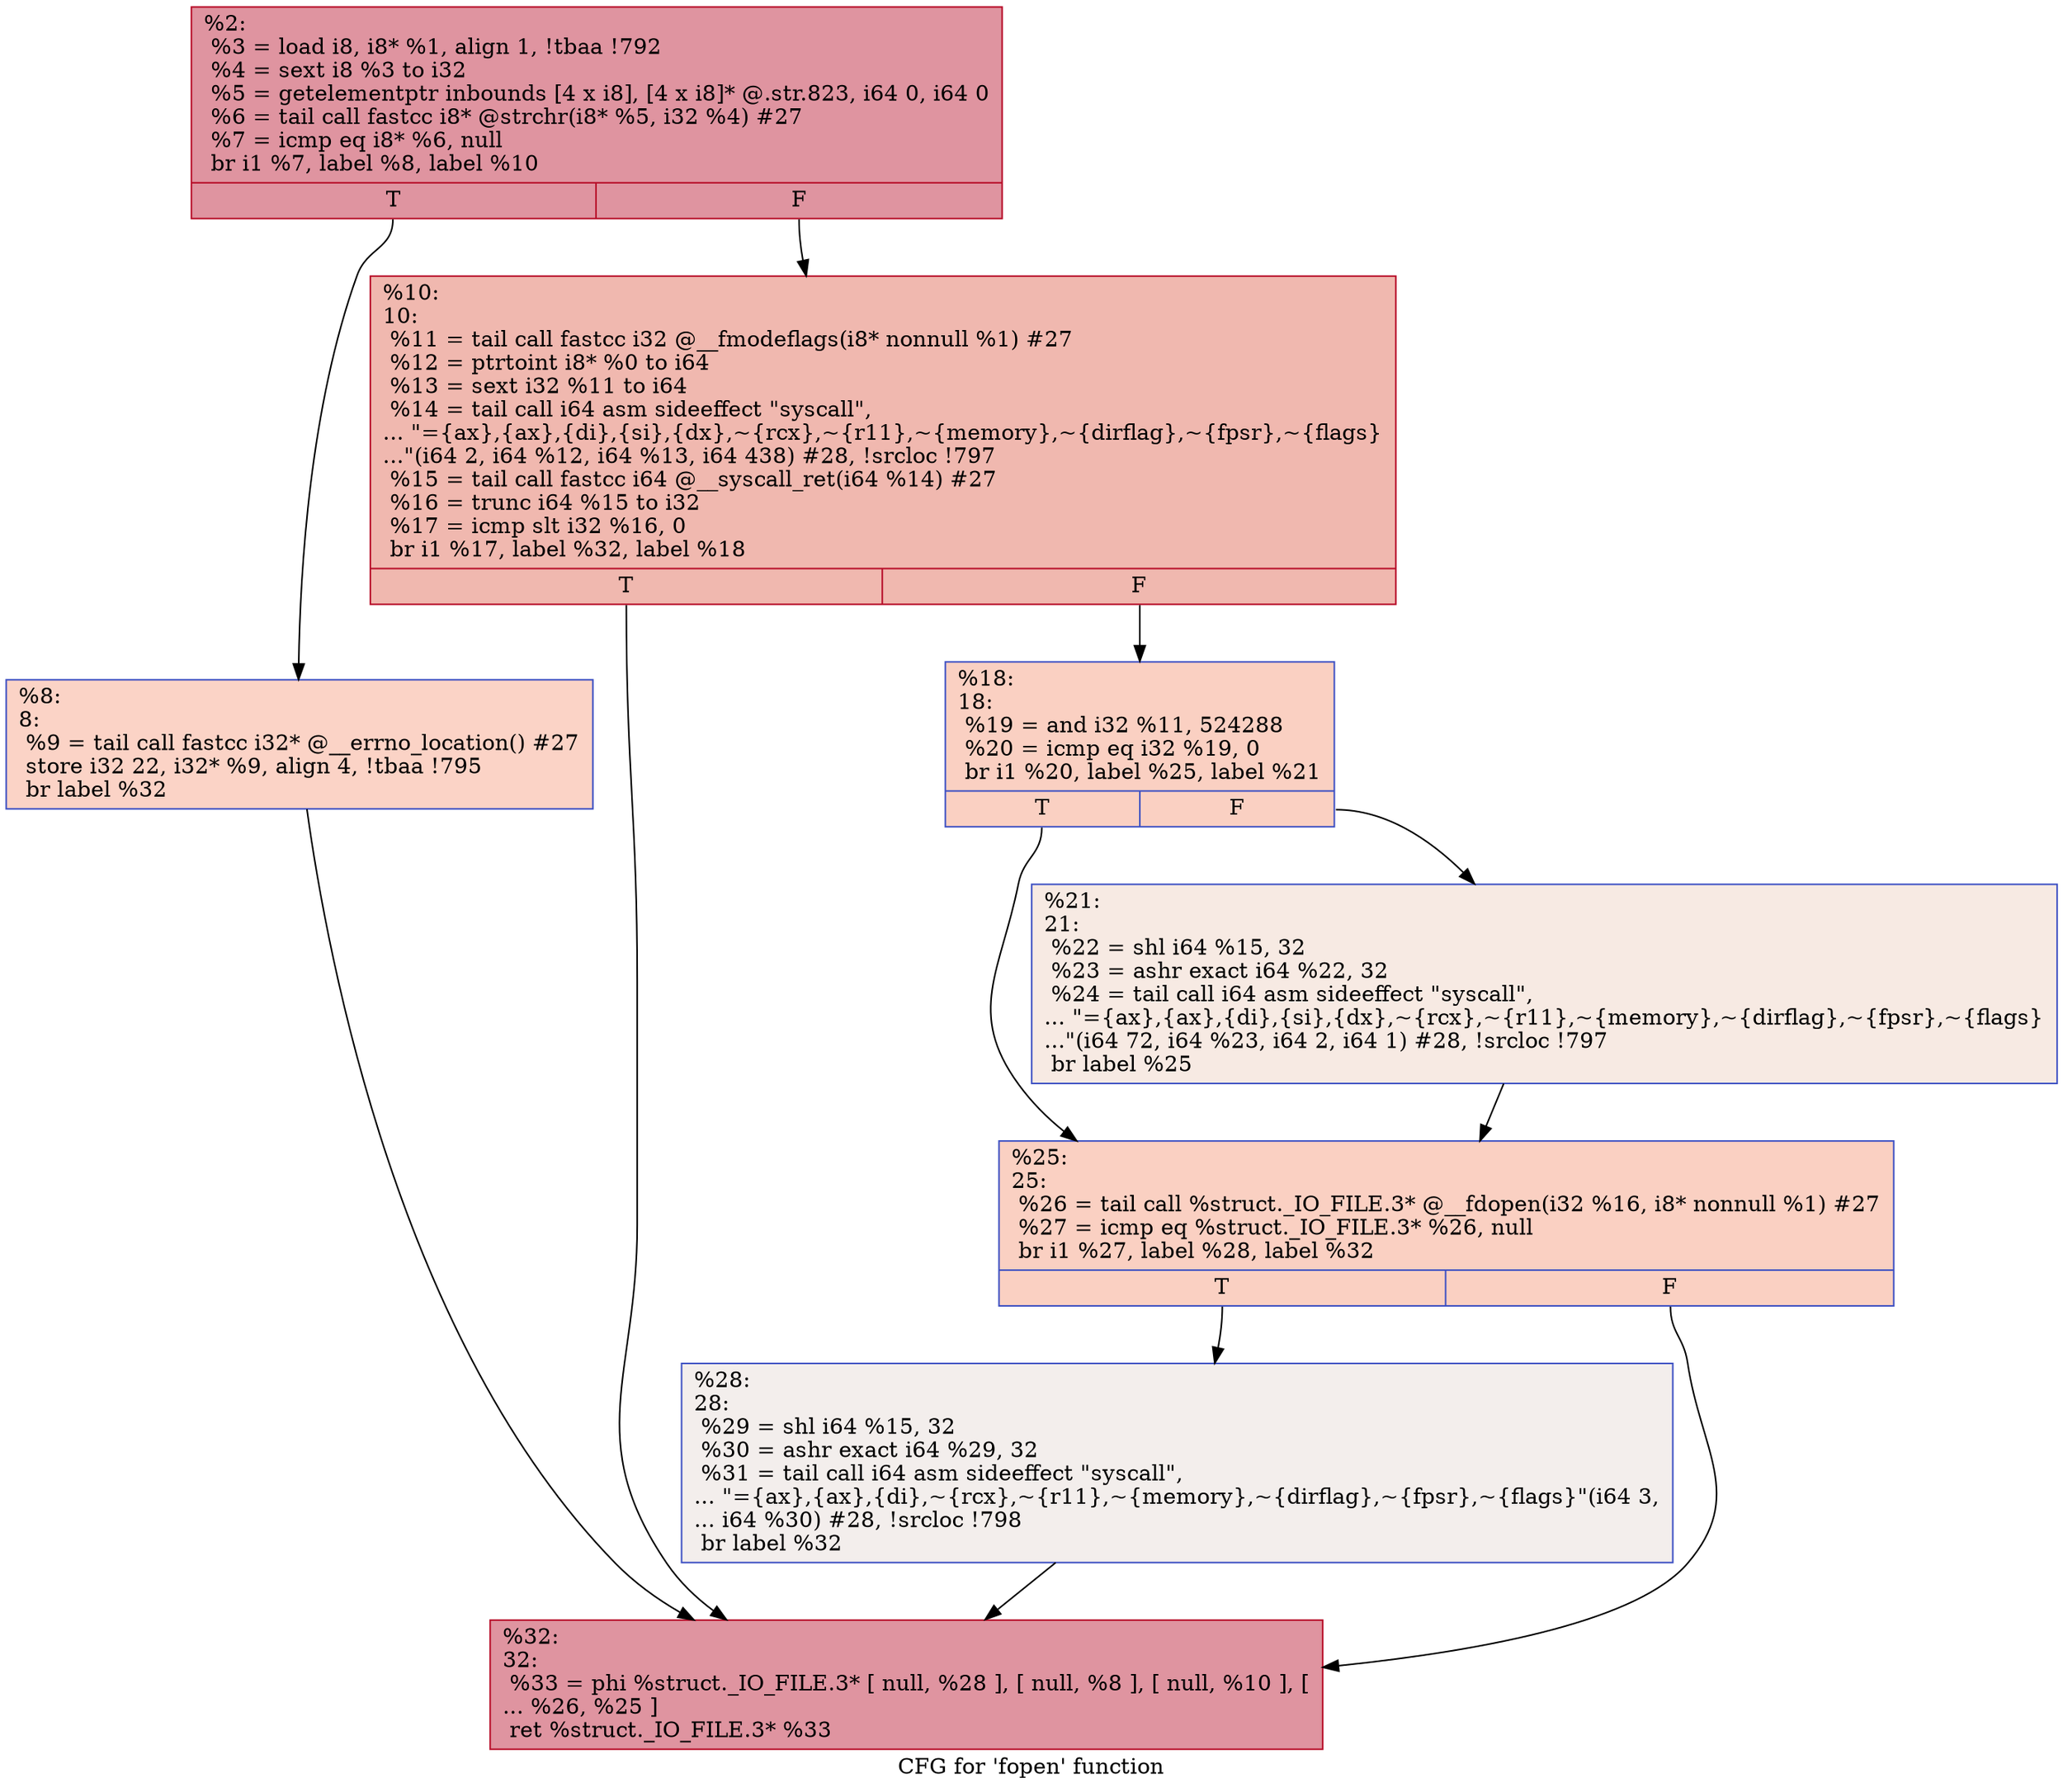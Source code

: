 digraph "CFG for 'fopen' function" {
	label="CFG for 'fopen' function";

	Node0x251cbd0 [shape=record,color="#b70d28ff", style=filled, fillcolor="#b70d2870",label="{%2:\l  %3 = load i8, i8* %1, align 1, !tbaa !792\l  %4 = sext i8 %3 to i32\l  %5 = getelementptr inbounds [4 x i8], [4 x i8]* @.str.823, i64 0, i64 0\l  %6 = tail call fastcc i8* @strchr(i8* %5, i32 %4) #27\l  %7 = icmp eq i8* %6, null\l  br i1 %7, label %8, label %10\l|{<s0>T|<s1>F}}"];
	Node0x251cbd0:s0 -> Node0x251d080;
	Node0x251cbd0:s1 -> Node0x251d0d0;
	Node0x251d080 [shape=record,color="#3d50c3ff", style=filled, fillcolor="#f59c7d70",label="{%8:\l8:                                                \l  %9 = tail call fastcc i32* @__errno_location() #27\l  store i32 22, i32* %9, align 4, !tbaa !795\l  br label %32\l}"];
	Node0x251d080 -> Node0x251d260;
	Node0x251d0d0 [shape=record,color="#b70d28ff", style=filled, fillcolor="#dc5d4a70",label="{%10:\l10:                                               \l  %11 = tail call fastcc i32 @__fmodeflags(i8* nonnull %1) #27\l  %12 = ptrtoint i8* %0 to i64\l  %13 = sext i32 %11 to i64\l  %14 = tail call i64 asm sideeffect \"syscall\",\l... \"=\{ax\},\{ax\},\{di\},\{si\},\{dx\},~\{rcx\},~\{r11\},~\{memory\},~\{dirflag\},~\{fpsr\},~\{flags\}\l...\"(i64 2, i64 %12, i64 %13, i64 438) #28, !srcloc !797\l  %15 = tail call fastcc i64 @__syscall_ret(i64 %14) #27\l  %16 = trunc i64 %15 to i32\l  %17 = icmp slt i32 %16, 0\l  br i1 %17, label %32, label %18\l|{<s0>T|<s1>F}}"];
	Node0x251d0d0:s0 -> Node0x251d260;
	Node0x251d0d0:s1 -> Node0x251d120;
	Node0x251d120 [shape=record,color="#3d50c3ff", style=filled, fillcolor="#f3947570",label="{%18:\l18:                                               \l  %19 = and i32 %11, 524288\l  %20 = icmp eq i32 %19, 0\l  br i1 %20, label %25, label %21\l|{<s0>T|<s1>F}}"];
	Node0x251d120:s0 -> Node0x251d1c0;
	Node0x251d120:s1 -> Node0x251d170;
	Node0x251d170 [shape=record,color="#3d50c3ff", style=filled, fillcolor="#eed0c070",label="{%21:\l21:                                               \l  %22 = shl i64 %15, 32\l  %23 = ashr exact i64 %22, 32\l  %24 = tail call i64 asm sideeffect \"syscall\",\l... \"=\{ax\},\{ax\},\{di\},\{si\},\{dx\},~\{rcx\},~\{r11\},~\{memory\},~\{dirflag\},~\{fpsr\},~\{flags\}\l...\"(i64 72, i64 %23, i64 2, i64 1) #28, !srcloc !797\l  br label %25\l}"];
	Node0x251d170 -> Node0x251d1c0;
	Node0x251d1c0 [shape=record,color="#3d50c3ff", style=filled, fillcolor="#f3947570",label="{%25:\l25:                                               \l  %26 = tail call %struct._IO_FILE.3* @__fdopen(i32 %16, i8* nonnull %1) #27\l  %27 = icmp eq %struct._IO_FILE.3* %26, null\l  br i1 %27, label %28, label %32\l|{<s0>T|<s1>F}}"];
	Node0x251d1c0:s0 -> Node0x251d210;
	Node0x251d1c0:s1 -> Node0x251d260;
	Node0x251d210 [shape=record,color="#3d50c3ff", style=filled, fillcolor="#e3d9d370",label="{%28:\l28:                                               \l  %29 = shl i64 %15, 32\l  %30 = ashr exact i64 %29, 32\l  %31 = tail call i64 asm sideeffect \"syscall\",\l... \"=\{ax\},\{ax\},\{di\},~\{rcx\},~\{r11\},~\{memory\},~\{dirflag\},~\{fpsr\},~\{flags\}\"(i64 3,\l... i64 %30) #28, !srcloc !798\l  br label %32\l}"];
	Node0x251d210 -> Node0x251d260;
	Node0x251d260 [shape=record,color="#b70d28ff", style=filled, fillcolor="#b70d2870",label="{%32:\l32:                                               \l  %33 = phi %struct._IO_FILE.3* [ null, %28 ], [ null, %8 ], [ null, %10 ], [\l... %26, %25 ]\l  ret %struct._IO_FILE.3* %33\l}"];
}
